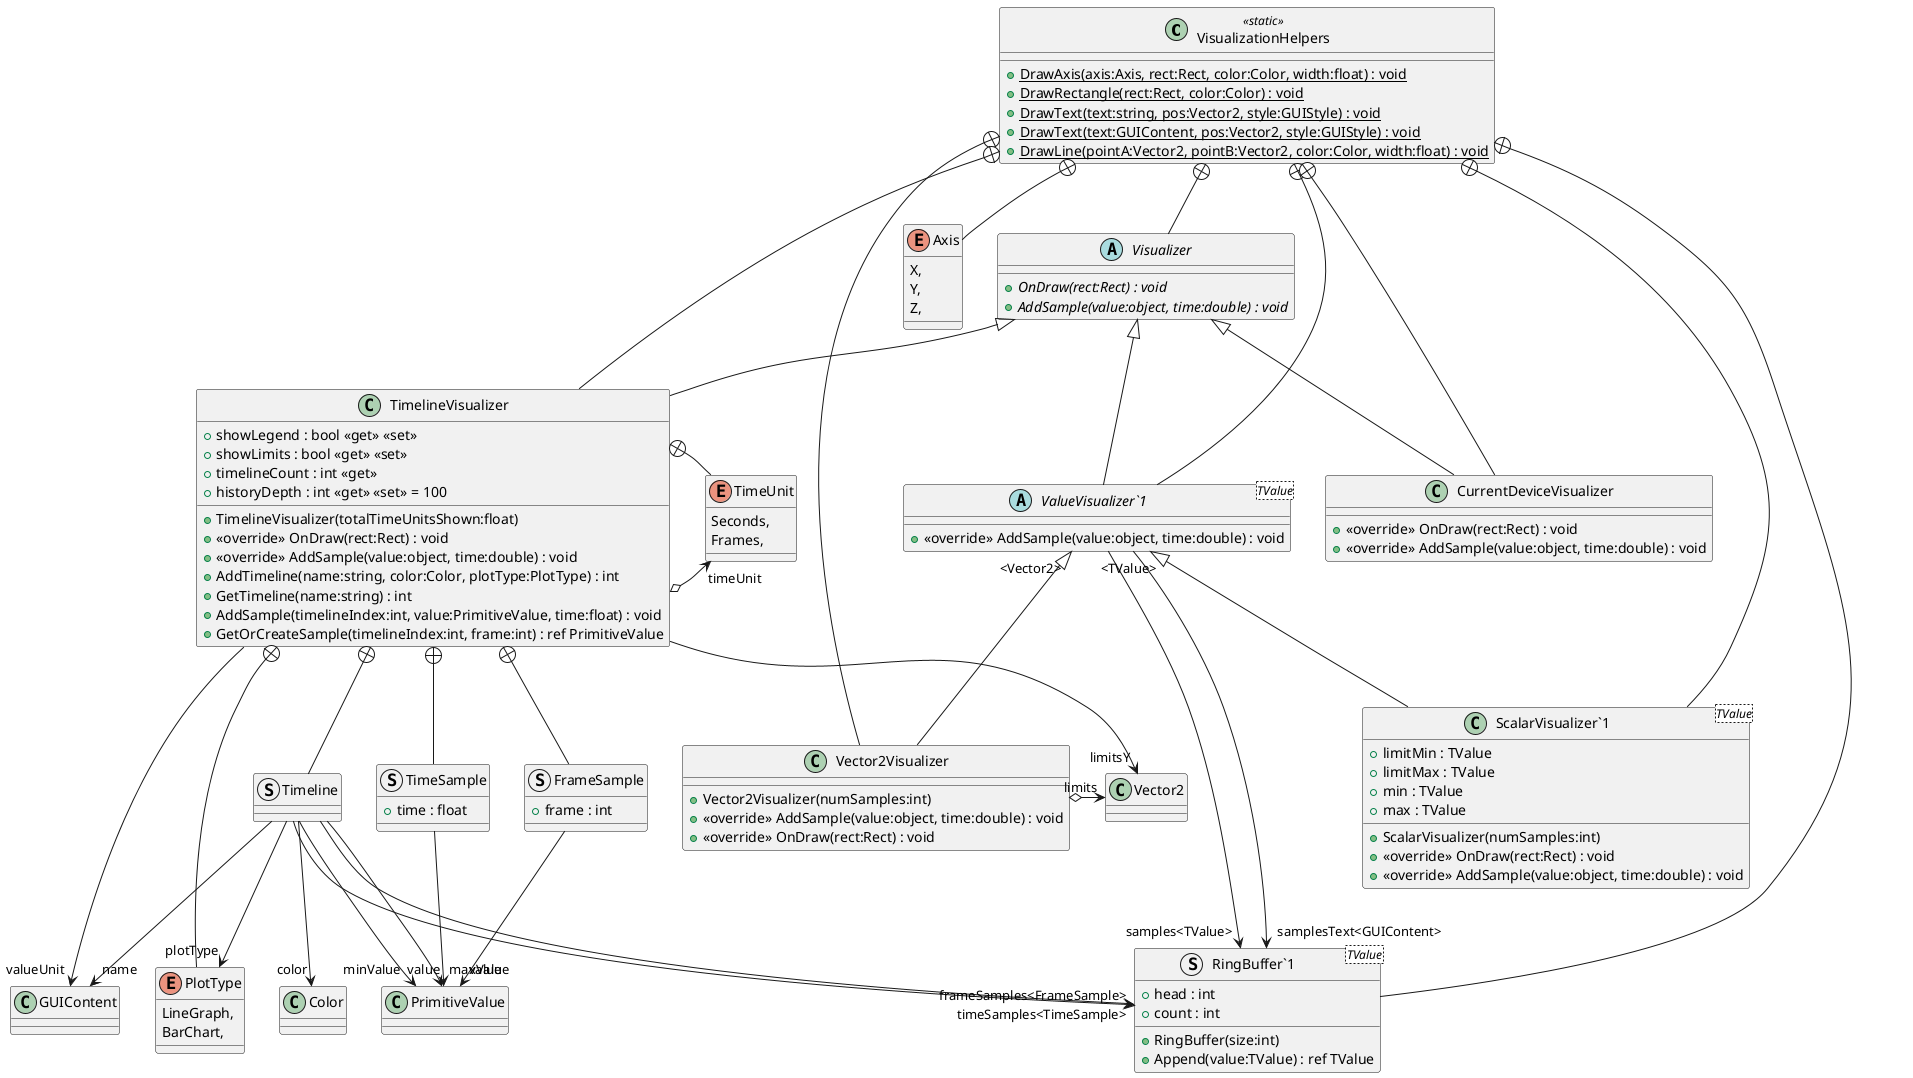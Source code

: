 @startuml
class VisualizationHelpers <<static>> {
    + {static} DrawAxis(axis:Axis, rect:Rect, color:Color, width:float) : void
    + {static} DrawRectangle(rect:Rect, color:Color) : void
    + {static} DrawText(text:string, pos:Vector2, style:GUIStyle) : void
    + {static} DrawText(text:GUIContent, pos:Vector2, style:GUIStyle) : void
    + {static} DrawLine(pointA:Vector2, pointB:Vector2, color:Color, width:float) : void
}
enum Axis {
    X,
    Y,
    Z,
}
abstract class Visualizer {
    + {abstract} OnDraw(rect:Rect) : void
    + {abstract} AddSample(value:object, time:double) : void
}
abstract class "ValueVisualizer`1"<TValue> {
    + <<override>> AddSample(value:object, time:double) : void
}
class "ScalarVisualizer`1"<TValue> {
    + limitMin : TValue
    + limitMax : TValue
    + min : TValue
    + max : TValue
    + ScalarVisualizer(numSamples:int)
    + <<override>> OnDraw(rect:Rect) : void
    + <<override>> AddSample(value:object, time:double) : void
}
class CurrentDeviceVisualizer {
    + <<override>> OnDraw(rect:Rect) : void
    + <<override>> AddSample(value:object, time:double) : void
}
class Vector2Visualizer {
    + Vector2Visualizer(numSamples:int)
    + <<override>> AddSample(value:object, time:double) : void
    + <<override>> OnDraw(rect:Rect) : void
}
class TimelineVisualizer {
    + showLegend : bool <<get>> <<set>>
    + showLimits : bool <<get>> <<set>>
    + timelineCount : int <<get>>
    + historyDepth : int <<get>> <<set>> = 100
    + TimelineVisualizer(totalTimeUnitsShown:float)
    + <<override>> OnDraw(rect:Rect) : void
    + <<override>> AddSample(value:object, time:double) : void
    + AddTimeline(name:string, color:Color, plotType:PlotType) : int
    + GetTimeline(name:string) : int
    + AddSample(timelineIndex:int, value:PrimitiveValue, time:float) : void
    + GetOrCreateSample(timelineIndex:int, frame:int) : ref PrimitiveValue
}
struct "RingBuffer`1"<TValue> {
    + head : int
    + count : int
    + RingBuffer(size:int)
    + Append(value:TValue) : ref TValue
}
struct TimeSample {
    + time : float
}
struct FrameSample {
    + frame : int
}
struct Timeline {
}
enum PlotType {
    LineGraph,
    BarChart,
}
enum TimeUnit {
    Seconds,
    Frames,
}
VisualizationHelpers +-- Axis
VisualizationHelpers +-- Visualizer
VisualizationHelpers +-- "ValueVisualizer`1"
Visualizer <|-- "ValueVisualizer`1"
"ValueVisualizer`1" --> "samples<TValue>" "RingBuffer`1"
"ValueVisualizer`1" --> "samplesText<GUIContent>" "RingBuffer`1"
VisualizationHelpers +-- "ScalarVisualizer`1"
"ValueVisualizer`1" "<TValue>" <|-- "ScalarVisualizer`1"
VisualizationHelpers +-- CurrentDeviceVisualizer
Visualizer <|-- CurrentDeviceVisualizer
VisualizationHelpers +-- Vector2Visualizer
"ValueVisualizer`1" "<Vector2>" <|-- Vector2Visualizer
Vector2Visualizer o-> "limits" Vector2
VisualizationHelpers +-- TimelineVisualizer
Visualizer <|-- TimelineVisualizer
TimelineVisualizer o-> "timeUnit" TimeUnit
TimelineVisualizer --> "valueUnit" GUIContent
TimelineVisualizer --> "limitsY" Vector2
VisualizationHelpers +-- "RingBuffer`1"
TimelineVisualizer +-- TimeSample
TimeSample --> "value" PrimitiveValue
TimelineVisualizer +-- FrameSample
FrameSample --> "value" PrimitiveValue
TimelineVisualizer +-- Timeline
Timeline --> "name" GUIContent
Timeline --> "color" Color
Timeline --> "timeSamples<TimeSample>" "RingBuffer`1"
Timeline --> "frameSamples<FrameSample>" "RingBuffer`1"
Timeline --> "minValue" PrimitiveValue
Timeline --> "maxValue" PrimitiveValue
Timeline --> "plotType" PlotType
TimelineVisualizer +-- PlotType
TimelineVisualizer +-- TimeUnit
@enduml
